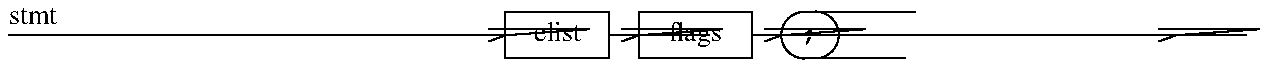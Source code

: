 .\"
.\"     cook - file construction tool
.\"     Copyright (C) 1997, 2007 Peter Miller;
.\"     All rights reserved.
.\"
.\"     This program is free software; you can redistribute it and/or modify
.\"     it under the terms of the GNU General Public License as published by
.\"     the Free Software Foundation; either version 2 of the License, or
.\"     (at your option) any later version.
.\"
.\"     This program is distributed in the hope that it will be useful,
.\"     but WITHOUT ANY WARRANTY; without even the implied warranty of
.\"     MERCHANTABILITY or FITNESS FOR A PARTICULAR PURPOSE.  See the
.\"     GNU General Public License for more details.
.\"
.\"     You should have received a copy of the GNU General Public License
.\"     along with this program; if not, write to the Free Software
.\"     Foundation, Inc., 59 Temple Place, Suite 330, Boston, MA 02111, USA.
.\"
.\" MANIFEST: lib/en/user-guide/lang.cmd1.pic
.\"
.PS
line from (0,10.3162) \
        then to (0.796167,10.3162)
"stmt" ljust at (0,10.4002)
line from (0.796167,10.3162) \
        then to (0.944333,10.3162)
line from (0.944333,10.3162) \
        then to (2.48233,10.3162)
line from (2.48233,10.1995) \
        then to (3.00083,10.1995) \
        then to (3.00083,10.4328) \
        then to (2.48233,10.4328) \
        then to (2.48233,10.1995)
"elist" at (2.74158,10.3162)
line from (2.399,10.3439) \
        then to (2.48233,10.3162) \
        then to (2.399,10.2884)
line from (3.00083,10.3162) \
        then to (3.149,10.3162)
line from (3.149,10.1995) \
        then to (3.71367,10.1995) \
        then to (3.71367,10.4328) \
        then to (3.149,10.4328) \
        then to (3.149,10.1995)
"flags" at (3.43133,10.3162)
line from (3.06567,10.3439) \
        then to (3.149,10.3162) \
        then to (3.06567,10.2884)
line from (3.71367,10.3162) \
        then to (3.86183,10.3162)
arc at (3.9785,10.3162) \
        rad 0.116667 \
        from (3.9785,10.4328) \
        to (3.9785,10.1995)
line from (3.9785,10.1995) \
        then to (4.03217,10.1995)
arc at (4.03217,10.3162) \
        rad 0.116667 \
        from (4.03217,10.1995) \
        to (4.03217,10.4328)
line from (4.03217,10.4328) \
        then to (3.9785,10.4328)
"\f[CW];\fP" at (4.00533,10.3162)
line from (3.7785,10.3439) \
        then to (3.86183,10.3162) \
        then to (3.7785,10.2884)
line from (4.14883,10.3162) \
        then to (5.68683,10.3162)
line from (5.68683,10.3162) \
        then to (5.835,10.3162)
line from (5.75167,10.3439) \
        then to (5.835,10.3162) \
        then to (5.75167,10.2884)
.PE
